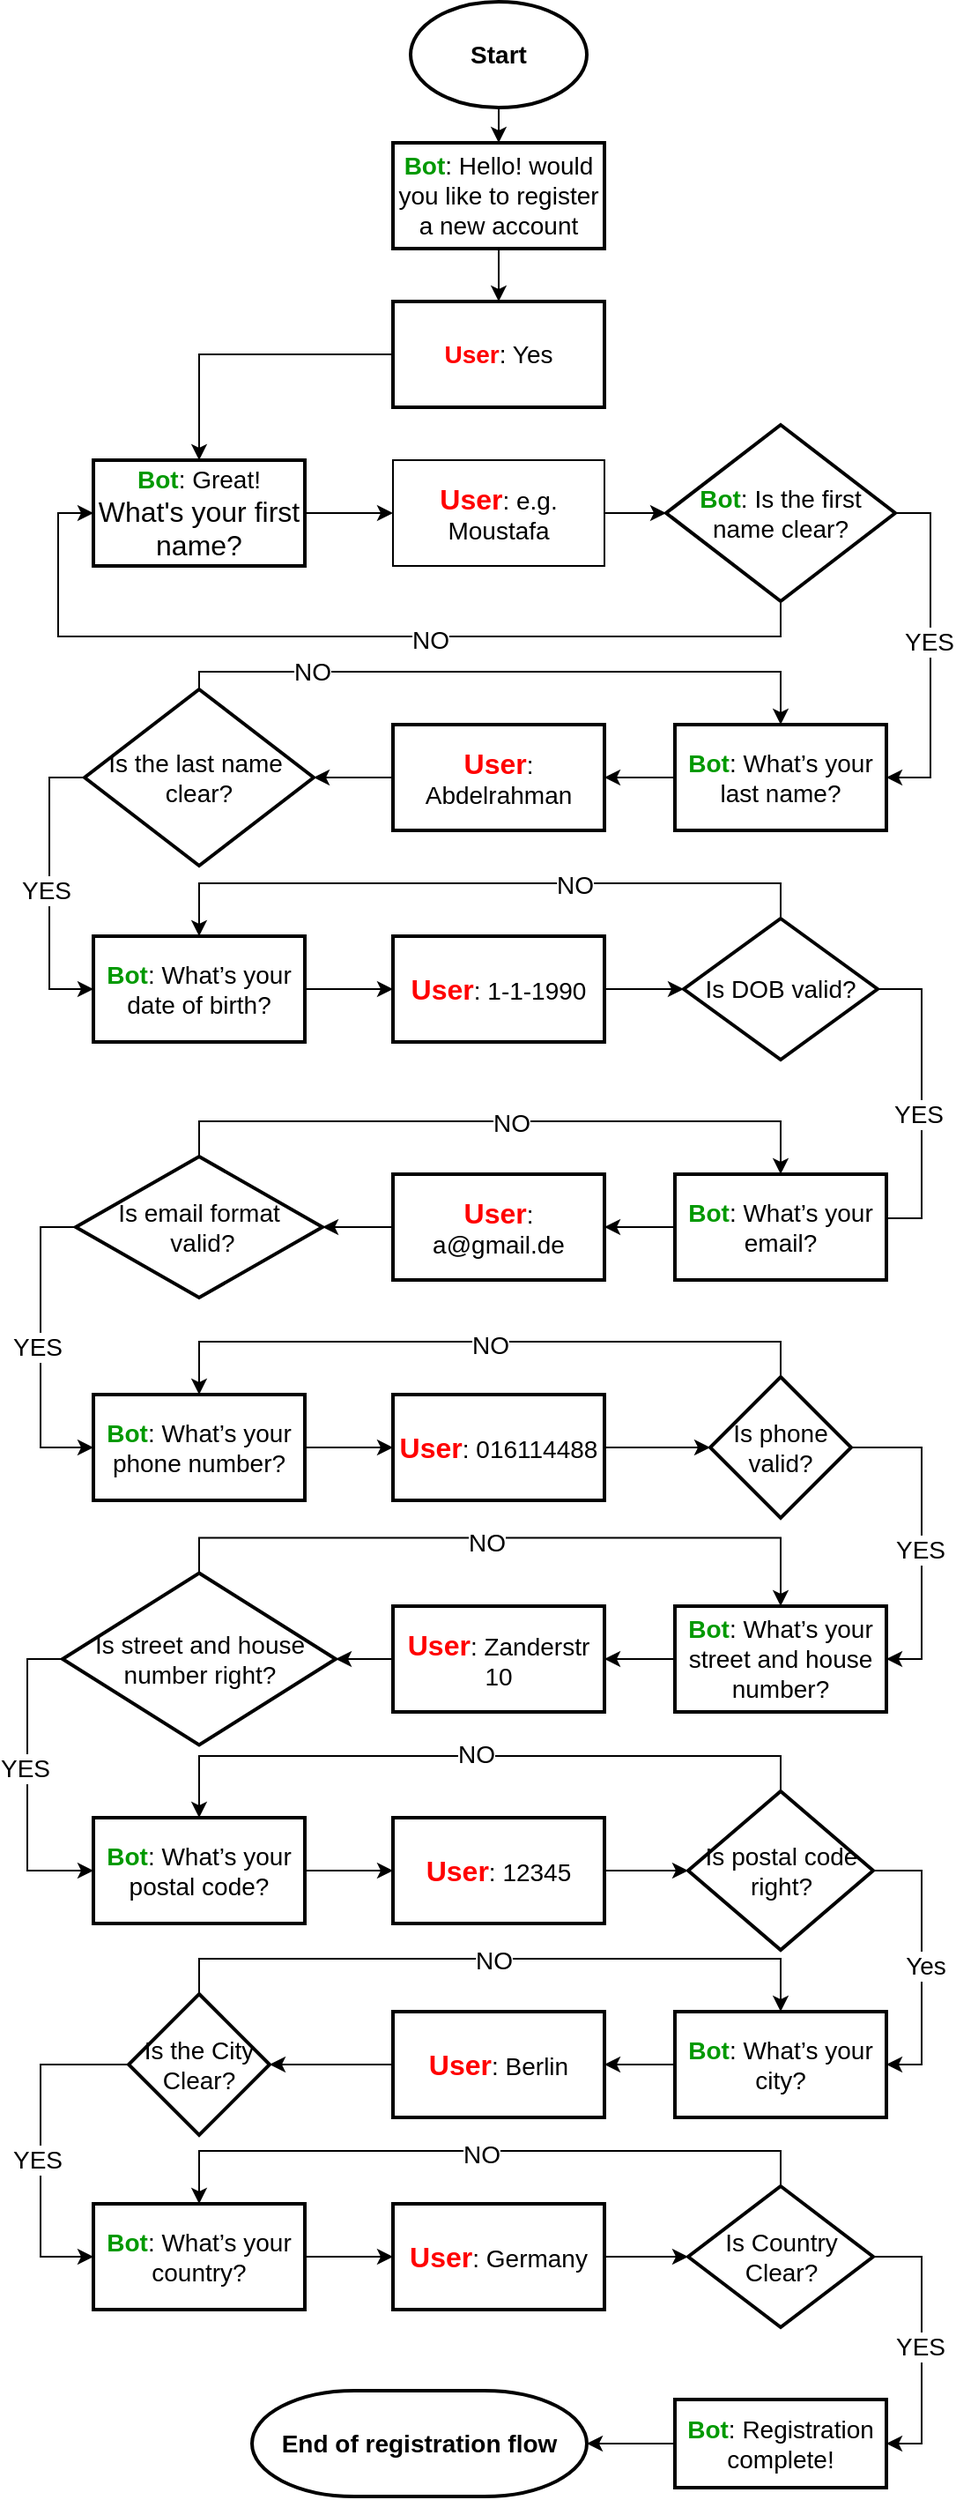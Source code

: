 <mxfile version="26.1.1">
  <diagram id="C5RBs43oDa-KdzZeNtuy" name="Page-1">
    <mxGraphModel dx="2261" dy="2005" grid="1" gridSize="10" guides="1" tooltips="1" connect="1" arrows="1" fold="1" page="1" pageScale="1" pageWidth="827" pageHeight="1169" math="0" shadow="0">
      <root>
        <mxCell id="WIyWlLk6GJQsqaUBKTNV-0" />
        <mxCell id="WIyWlLk6GJQsqaUBKTNV-1" parent="WIyWlLk6GJQsqaUBKTNV-0" />
        <mxCell id="Kp6rxMUCcgl-6s3tbfnN-2" value="" style="edgeStyle=orthogonalEdgeStyle;rounded=0;orthogonalLoop=1;jettySize=auto;html=1;" parent="WIyWlLk6GJQsqaUBKTNV-1" source="Kp6rxMUCcgl-6s3tbfnN-0" target="Kp6rxMUCcgl-6s3tbfnN-1" edge="1">
          <mxGeometry relative="1" as="geometry" />
        </mxCell>
        <mxCell id="Kp6rxMUCcgl-6s3tbfnN-0" value="&lt;font style=&quot;font-size: 14px;&quot;&gt;&lt;b&gt;Start&lt;/b&gt;&lt;/font&gt;" style="strokeWidth=2;html=1;shape=mxgraph.flowchart.start_1;whiteSpace=wrap;" parent="WIyWlLk6GJQsqaUBKTNV-1" vertex="1">
          <mxGeometry x="-180" y="-80" width="100" height="60" as="geometry" />
        </mxCell>
        <mxCell id="Kp6rxMUCcgl-6s3tbfnN-4" value="" style="edgeStyle=orthogonalEdgeStyle;rounded=0;orthogonalLoop=1;jettySize=auto;html=1;" parent="WIyWlLk6GJQsqaUBKTNV-1" source="Kp6rxMUCcgl-6s3tbfnN-1" target="Kp6rxMUCcgl-6s3tbfnN-3" edge="1">
          <mxGeometry relative="1" as="geometry" />
        </mxCell>
        <mxCell id="Kp6rxMUCcgl-6s3tbfnN-1" value="&lt;font style=&quot;font-size: 14px;&quot;&gt;&lt;b style=&quot;color: rgb(0, 153, 0);&quot;&gt;Bot&lt;/b&gt;: Hello! would you like to register a new account&lt;/font&gt;" style="whiteSpace=wrap;html=1;strokeWidth=2;" parent="WIyWlLk6GJQsqaUBKTNV-1" vertex="1">
          <mxGeometry x="-190" width="120" height="60" as="geometry" />
        </mxCell>
        <mxCell id="Kp6rxMUCcgl-6s3tbfnN-8" value="" style="edgeStyle=orthogonalEdgeStyle;rounded=0;orthogonalLoop=1;jettySize=auto;html=1;" parent="WIyWlLk6GJQsqaUBKTNV-1" source="Kp6rxMUCcgl-6s3tbfnN-3" target="Kp6rxMUCcgl-6s3tbfnN-7" edge="1">
          <mxGeometry relative="1" as="geometry" />
        </mxCell>
        <mxCell id="Kp6rxMUCcgl-6s3tbfnN-3" value="&lt;font style=&quot;font-size: 14px;&quot;&gt;&lt;b style=&quot;color: rgb(255, 0, 0);&quot;&gt;User&lt;/b&gt;: Yes&lt;/font&gt;" style="whiteSpace=wrap;html=1;strokeWidth=2;" parent="WIyWlLk6GJQsqaUBKTNV-1" vertex="1">
          <mxGeometry x="-190" y="90" width="120" height="60" as="geometry" />
        </mxCell>
        <mxCell id="Kp6rxMUCcgl-6s3tbfnN-82" style="edgeStyle=orthogonalEdgeStyle;rounded=0;orthogonalLoop=1;jettySize=auto;html=1;exitX=1;exitY=0.5;exitDx=0;exitDy=0;entryX=0;entryY=0.5;entryDx=0;entryDy=0;" parent="WIyWlLk6GJQsqaUBKTNV-1" source="Kp6rxMUCcgl-6s3tbfnN-7" target="Kp6rxMUCcgl-6s3tbfnN-81" edge="1">
          <mxGeometry relative="1" as="geometry" />
        </mxCell>
        <mxCell id="Kp6rxMUCcgl-6s3tbfnN-7" value="&lt;font style=&quot;font-size: 14px;&quot;&gt;&lt;b style=&quot;color: rgb(0, 153, 0);&quot;&gt;Bot&lt;/b&gt;: Great!&lt;/font&gt;&lt;div&gt;&lt;font size=&quot;3&quot;&gt;What&#39;s your first name?&lt;/font&gt;&lt;/div&gt;" style="whiteSpace=wrap;html=1;strokeWidth=2;" parent="WIyWlLk6GJQsqaUBKTNV-1" vertex="1">
          <mxGeometry x="-360" y="180" width="120" height="60" as="geometry" />
        </mxCell>
        <mxCell id="Kp6rxMUCcgl-6s3tbfnN-161" style="edgeStyle=orthogonalEdgeStyle;rounded=0;orthogonalLoop=1;jettySize=auto;html=1;exitX=1;exitY=0.5;exitDx=0;exitDy=0;entryX=1;entryY=0.5;entryDx=0;entryDy=0;" parent="WIyWlLk6GJQsqaUBKTNV-1" source="Kp6rxMUCcgl-6s3tbfnN-9" target="Kp6rxMUCcgl-6s3tbfnN-11" edge="1">
          <mxGeometry relative="1" as="geometry" />
        </mxCell>
        <mxCell id="Kp6rxMUCcgl-6s3tbfnN-162" value="&lt;font style=&quot;font-size: 14px;&quot;&gt;YES&lt;/font&gt;" style="edgeLabel;html=1;align=center;verticalAlign=middle;resizable=0;points=[];" parent="Kp6rxMUCcgl-6s3tbfnN-161" vertex="1" connectable="0">
          <mxGeometry x="-0.053" y="-1" relative="1" as="geometry">
            <mxPoint as="offset" />
          </mxGeometry>
        </mxCell>
        <mxCell id="Kp6rxMUCcgl-6s3tbfnN-166" style="edgeStyle=orthogonalEdgeStyle;rounded=0;orthogonalLoop=1;jettySize=auto;html=1;exitX=0.5;exitY=1;exitDx=0;exitDy=0;entryX=0;entryY=0.5;entryDx=0;entryDy=0;" parent="WIyWlLk6GJQsqaUBKTNV-1" source="Kp6rxMUCcgl-6s3tbfnN-9" target="Kp6rxMUCcgl-6s3tbfnN-7" edge="1">
          <mxGeometry relative="1" as="geometry">
            <Array as="points">
              <mxPoint x="30" y="280" />
              <mxPoint x="-380" y="280" />
              <mxPoint x="-380" y="210" />
            </Array>
          </mxGeometry>
        </mxCell>
        <mxCell id="Kp6rxMUCcgl-6s3tbfnN-167" value="&lt;font style=&quot;font-size: 14px;&quot;&gt;NO&lt;/font&gt;" style="edgeLabel;html=1;align=center;verticalAlign=middle;resizable=0;points=[];" parent="Kp6rxMUCcgl-6s3tbfnN-166" vertex="1" connectable="0">
          <mxGeometry x="-0.161" y="2" relative="1" as="geometry">
            <mxPoint x="-1" as="offset" />
          </mxGeometry>
        </mxCell>
        <mxCell id="Kp6rxMUCcgl-6s3tbfnN-9" value="&lt;font style=&quot;font-size: 14px;&quot;&gt;&lt;b style=&quot;color: rgb(0, 153, 0);&quot;&gt;Bot&lt;/b&gt;: Is the first name clear?&lt;/font&gt;" style="rhombus;whiteSpace=wrap;html=1;strokeWidth=2;" parent="WIyWlLk6GJQsqaUBKTNV-1" vertex="1">
          <mxGeometry x="-35" y="160" width="130" height="100" as="geometry" />
        </mxCell>
        <mxCell id="Kp6rxMUCcgl-6s3tbfnN-88" value="" style="edgeStyle=orthogonalEdgeStyle;rounded=0;orthogonalLoop=1;jettySize=auto;html=1;" parent="WIyWlLk6GJQsqaUBKTNV-1" source="Kp6rxMUCcgl-6s3tbfnN-11" target="Kp6rxMUCcgl-6s3tbfnN-87" edge="1">
          <mxGeometry relative="1" as="geometry" />
        </mxCell>
        <mxCell id="Kp6rxMUCcgl-6s3tbfnN-11" value="&lt;font style=&quot;font-size: 14px;&quot;&gt;&lt;b style=&quot;color: rgb(0, 153, 0);&quot;&gt;Bot&lt;/b&gt;: What’s your last name?&lt;/font&gt;" style="whiteSpace=wrap;html=1;strokeWidth=2;" parent="WIyWlLk6GJQsqaUBKTNV-1" vertex="1">
          <mxGeometry x="-30" y="330" width="120" height="60" as="geometry" />
        </mxCell>
        <mxCell id="Kp6rxMUCcgl-6s3tbfnN-168" style="edgeStyle=orthogonalEdgeStyle;rounded=0;orthogonalLoop=1;jettySize=auto;html=1;exitX=0.5;exitY=0;exitDx=0;exitDy=0;entryX=0.5;entryY=0;entryDx=0;entryDy=0;" parent="WIyWlLk6GJQsqaUBKTNV-1" source="Kp6rxMUCcgl-6s3tbfnN-18" target="Kp6rxMUCcgl-6s3tbfnN-11" edge="1">
          <mxGeometry relative="1" as="geometry">
            <Array as="points">
              <mxPoint x="-300" y="300" />
              <mxPoint x="30" y="300" />
            </Array>
          </mxGeometry>
        </mxCell>
        <mxCell id="Kp6rxMUCcgl-6s3tbfnN-170" value="&lt;font style=&quot;font-size: 14px;&quot;&gt;NO&lt;/font&gt;" style="edgeLabel;html=1;align=center;verticalAlign=middle;resizable=0;points=[];" parent="Kp6rxMUCcgl-6s3tbfnN-168" vertex="1" connectable="0">
          <mxGeometry x="-0.596" relative="1" as="geometry">
            <mxPoint x="-1" as="offset" />
          </mxGeometry>
        </mxCell>
        <mxCell id="Kp6rxMUCcgl-6s3tbfnN-174" style="edgeStyle=orthogonalEdgeStyle;rounded=0;orthogonalLoop=1;jettySize=auto;html=1;exitX=0;exitY=0.5;exitDx=0;exitDy=0;entryX=0;entryY=0.5;entryDx=0;entryDy=0;" parent="WIyWlLk6GJQsqaUBKTNV-1" source="Kp6rxMUCcgl-6s3tbfnN-18" target="Kp6rxMUCcgl-6s3tbfnN-22" edge="1">
          <mxGeometry relative="1" as="geometry" />
        </mxCell>
        <mxCell id="Kp6rxMUCcgl-6s3tbfnN-175" value="&lt;font style=&quot;font-size: 14px;&quot;&gt;YES&lt;/font&gt;" style="edgeLabel;html=1;align=center;verticalAlign=middle;resizable=0;points=[];" parent="Kp6rxMUCcgl-6s3tbfnN-174" vertex="1" connectable="0">
          <mxGeometry x="0.013" y="-2" relative="1" as="geometry">
            <mxPoint as="offset" />
          </mxGeometry>
        </mxCell>
        <mxCell id="Kp6rxMUCcgl-6s3tbfnN-18" value="&lt;font style=&quot;font-size: 14px;&quot;&gt;Is the last name&amp;nbsp;&lt;/font&gt;&lt;div&gt;&lt;font style=&quot;font-size: 14px;&quot;&gt;clear?&lt;/font&gt;&lt;/div&gt;" style="rhombus;whiteSpace=wrap;html=1;strokeWidth=2;" parent="WIyWlLk6GJQsqaUBKTNV-1" vertex="1">
          <mxGeometry x="-365" y="310" width="130" height="100" as="geometry" />
        </mxCell>
        <mxCell id="Kp6rxMUCcgl-6s3tbfnN-99" value="" style="edgeStyle=orthogonalEdgeStyle;rounded=0;orthogonalLoop=1;jettySize=auto;html=1;" parent="WIyWlLk6GJQsqaUBKTNV-1" source="Kp6rxMUCcgl-6s3tbfnN-22" target="Kp6rxMUCcgl-6s3tbfnN-98" edge="1">
          <mxGeometry relative="1" as="geometry" />
        </mxCell>
        <mxCell id="Kp6rxMUCcgl-6s3tbfnN-22" value="&lt;font style=&quot;font-size: 14px;&quot;&gt;&lt;b style=&quot;color: rgb(0, 153, 0);&quot;&gt;Bot&lt;/b&gt;: What’s your date of birth?&lt;/font&gt;" style="whiteSpace=wrap;html=1;strokeWidth=2;" parent="WIyWlLk6GJQsqaUBKTNV-1" vertex="1">
          <mxGeometry x="-360" y="450" width="120" height="60" as="geometry" />
        </mxCell>
        <mxCell id="Kp6rxMUCcgl-6s3tbfnN-172" style="edgeStyle=orthogonalEdgeStyle;rounded=0;orthogonalLoop=1;jettySize=auto;html=1;exitX=1;exitY=0.5;exitDx=0;exitDy=0;entryX=1;entryY=0.5;entryDx=0;entryDy=0;" parent="WIyWlLk6GJQsqaUBKTNV-1" source="Kp6rxMUCcgl-6s3tbfnN-26" target="Kp6rxMUCcgl-6s3tbfnN-30" edge="1">
          <mxGeometry relative="1" as="geometry">
            <Array as="points">
              <mxPoint x="110" y="480" />
              <mxPoint x="110" y="610" />
              <mxPoint x="30" y="610" />
              <mxPoint x="30" y="615" />
            </Array>
          </mxGeometry>
        </mxCell>
        <mxCell id="Kp6rxMUCcgl-6s3tbfnN-173" value="&lt;font style=&quot;font-size: 14px;&quot;&gt;YES&lt;/font&gt;" style="edgeLabel;html=1;align=center;verticalAlign=middle;resizable=0;points=[];" parent="Kp6rxMUCcgl-6s3tbfnN-172" vertex="1" connectable="0">
          <mxGeometry x="-0.024" y="-1" relative="1" as="geometry">
            <mxPoint x="-1" y="-51" as="offset" />
          </mxGeometry>
        </mxCell>
        <mxCell id="Kp6rxMUCcgl-6s3tbfnN-176" style="edgeStyle=orthogonalEdgeStyle;rounded=0;orthogonalLoop=1;jettySize=auto;html=1;exitX=0.5;exitY=0;exitDx=0;exitDy=0;entryX=0.5;entryY=0;entryDx=0;entryDy=0;" parent="WIyWlLk6GJQsqaUBKTNV-1" source="Kp6rxMUCcgl-6s3tbfnN-26" target="Kp6rxMUCcgl-6s3tbfnN-22" edge="1">
          <mxGeometry relative="1" as="geometry" />
        </mxCell>
        <mxCell id="Kp6rxMUCcgl-6s3tbfnN-177" value="&lt;font style=&quot;font-size: 14px;&quot;&gt;NO&lt;/font&gt;" style="edgeLabel;html=1;align=center;verticalAlign=middle;resizable=0;points=[];" parent="Kp6rxMUCcgl-6s3tbfnN-176" vertex="1" connectable="0">
          <mxGeometry x="-0.272" y="1" relative="1" as="geometry">
            <mxPoint x="1" as="offset" />
          </mxGeometry>
        </mxCell>
        <mxCell id="Kp6rxMUCcgl-6s3tbfnN-26" value="&lt;font style=&quot;font-size: 14px;&quot;&gt;Is DOB valid?&lt;/font&gt;" style="rhombus;whiteSpace=wrap;html=1;strokeWidth=2;" parent="WIyWlLk6GJQsqaUBKTNV-1" vertex="1">
          <mxGeometry x="-25" y="440" width="110" height="80" as="geometry" />
        </mxCell>
        <mxCell id="Kp6rxMUCcgl-6s3tbfnN-108" value="" style="edgeStyle=orthogonalEdgeStyle;rounded=0;orthogonalLoop=1;jettySize=auto;html=1;" parent="WIyWlLk6GJQsqaUBKTNV-1" source="Kp6rxMUCcgl-6s3tbfnN-30" target="Kp6rxMUCcgl-6s3tbfnN-107" edge="1">
          <mxGeometry relative="1" as="geometry" />
        </mxCell>
        <mxCell id="Kp6rxMUCcgl-6s3tbfnN-30" value="&lt;font style=&quot;font-size: 14px;&quot;&gt;&lt;b style=&quot;color: rgb(0, 153, 0);&quot;&gt;Bot&lt;/b&gt;: What’s your email?&lt;/font&gt;" style="whiteSpace=wrap;html=1;strokeWidth=2;" parent="WIyWlLk6GJQsqaUBKTNV-1" vertex="1">
          <mxGeometry x="-30" y="585" width="120" height="60" as="geometry" />
        </mxCell>
        <mxCell id="Kp6rxMUCcgl-6s3tbfnN-179" style="edgeStyle=orthogonalEdgeStyle;rounded=0;orthogonalLoop=1;jettySize=auto;html=1;exitX=0;exitY=0.5;exitDx=0;exitDy=0;entryX=0;entryY=0.5;entryDx=0;entryDy=0;" parent="WIyWlLk6GJQsqaUBKTNV-1" source="Kp6rxMUCcgl-6s3tbfnN-33" target="Kp6rxMUCcgl-6s3tbfnN-35" edge="1">
          <mxGeometry relative="1" as="geometry" />
        </mxCell>
        <mxCell id="Kp6rxMUCcgl-6s3tbfnN-180" value="&lt;font style=&quot;font-size: 14px;&quot;&gt;YES&lt;/font&gt;" style="edgeLabel;html=1;align=center;verticalAlign=middle;resizable=0;points=[];" parent="Kp6rxMUCcgl-6s3tbfnN-179" vertex="1" connectable="0">
          <mxGeometry x="-0.002" y="-2" relative="1" as="geometry">
            <mxPoint as="offset" />
          </mxGeometry>
        </mxCell>
        <mxCell id="Kp6rxMUCcgl-6s3tbfnN-182" style="edgeStyle=orthogonalEdgeStyle;rounded=0;orthogonalLoop=1;jettySize=auto;html=1;exitX=0.5;exitY=0;exitDx=0;exitDy=0;entryX=0.5;entryY=0;entryDx=0;entryDy=0;" parent="WIyWlLk6GJQsqaUBKTNV-1" source="Kp6rxMUCcgl-6s3tbfnN-33" target="Kp6rxMUCcgl-6s3tbfnN-30" edge="1">
          <mxGeometry relative="1" as="geometry" />
        </mxCell>
        <mxCell id="Kp6rxMUCcgl-6s3tbfnN-183" value="&lt;font style=&quot;font-size: 14px;&quot;&gt;NO&lt;/font&gt;" style="edgeLabel;html=1;align=center;verticalAlign=middle;resizable=0;points=[];" parent="Kp6rxMUCcgl-6s3tbfnN-182" vertex="1" connectable="0">
          <mxGeometry x="0.034" y="-1" relative="1" as="geometry">
            <mxPoint as="offset" />
          </mxGeometry>
        </mxCell>
        <mxCell id="Kp6rxMUCcgl-6s3tbfnN-33" value="&lt;font style=&quot;font-size: 14px;&quot;&gt;Is email format&lt;/font&gt;&lt;div&gt;&lt;font style=&quot;font-size: 14px;&quot;&gt;&amp;nbsp;valid?&lt;/font&gt;&lt;/div&gt;" style="rhombus;whiteSpace=wrap;html=1;strokeWidth=2;" parent="WIyWlLk6GJQsqaUBKTNV-1" vertex="1">
          <mxGeometry x="-370" y="575" width="140" height="80" as="geometry" />
        </mxCell>
        <mxCell id="Kp6rxMUCcgl-6s3tbfnN-122" value="" style="edgeStyle=orthogonalEdgeStyle;rounded=0;orthogonalLoop=1;jettySize=auto;html=1;" parent="WIyWlLk6GJQsqaUBKTNV-1" source="Kp6rxMUCcgl-6s3tbfnN-35" target="Kp6rxMUCcgl-6s3tbfnN-121" edge="1">
          <mxGeometry relative="1" as="geometry" />
        </mxCell>
        <mxCell id="Kp6rxMUCcgl-6s3tbfnN-35" value="&lt;font style=&quot;font-size: 14px;&quot;&gt;&lt;b style=&quot;color: rgb(0, 153, 0);&quot;&gt;Bot&lt;/b&gt;: What’s your phone number?&lt;/font&gt;" style="whiteSpace=wrap;html=1;strokeWidth=2;" parent="WIyWlLk6GJQsqaUBKTNV-1" vertex="1">
          <mxGeometry x="-360" y="710" width="120" height="60" as="geometry" />
        </mxCell>
        <mxCell id="Kp6rxMUCcgl-6s3tbfnN-185" style="edgeStyle=orthogonalEdgeStyle;rounded=0;orthogonalLoop=1;jettySize=auto;html=1;exitX=0.5;exitY=0;exitDx=0;exitDy=0;entryX=0.5;entryY=0;entryDx=0;entryDy=0;" parent="WIyWlLk6GJQsqaUBKTNV-1" source="Kp6rxMUCcgl-6s3tbfnN-40" target="Kp6rxMUCcgl-6s3tbfnN-35" edge="1">
          <mxGeometry relative="1" as="geometry" />
        </mxCell>
        <mxCell id="Kp6rxMUCcgl-6s3tbfnN-186" value="&lt;font style=&quot;font-size: 14px;&quot;&gt;NO&lt;/font&gt;" style="edgeLabel;html=1;align=center;verticalAlign=middle;resizable=0;points=[];" parent="Kp6rxMUCcgl-6s3tbfnN-185" vertex="1" connectable="0">
          <mxGeometry x="-0.019" y="2" relative="1" as="geometry">
            <mxPoint x="1" as="offset" />
          </mxGeometry>
        </mxCell>
        <mxCell id="Kp6rxMUCcgl-6s3tbfnN-187" style="edgeStyle=orthogonalEdgeStyle;rounded=0;orthogonalLoop=1;jettySize=auto;html=1;exitX=1;exitY=0.5;exitDx=0;exitDy=0;entryX=1;entryY=0.5;entryDx=0;entryDy=0;" parent="WIyWlLk6GJQsqaUBKTNV-1" source="Kp6rxMUCcgl-6s3tbfnN-40" target="Kp6rxMUCcgl-6s3tbfnN-42" edge="1">
          <mxGeometry relative="1" as="geometry" />
        </mxCell>
        <mxCell id="Kp6rxMUCcgl-6s3tbfnN-188" value="&lt;font style=&quot;font-size: 14px;&quot;&gt;YES&lt;/font&gt;" style="edgeLabel;html=1;align=center;verticalAlign=middle;resizable=0;points=[];" parent="Kp6rxMUCcgl-6s3tbfnN-187" vertex="1" connectable="0">
          <mxGeometry x="0.085" y="-1" relative="1" as="geometry">
            <mxPoint as="offset" />
          </mxGeometry>
        </mxCell>
        <mxCell id="Kp6rxMUCcgl-6s3tbfnN-40" value="&lt;font style=&quot;font-size: 14px;&quot;&gt;Is phone valid?&lt;/font&gt;" style="rhombus;whiteSpace=wrap;html=1;strokeWidth=2;" parent="WIyWlLk6GJQsqaUBKTNV-1" vertex="1">
          <mxGeometry x="-10" y="700" width="80" height="80" as="geometry" />
        </mxCell>
        <mxCell id="Kp6rxMUCcgl-6s3tbfnN-128" value="" style="edgeStyle=orthogonalEdgeStyle;rounded=0;orthogonalLoop=1;jettySize=auto;html=1;" parent="WIyWlLk6GJQsqaUBKTNV-1" source="Kp6rxMUCcgl-6s3tbfnN-42" target="Kp6rxMUCcgl-6s3tbfnN-127" edge="1">
          <mxGeometry relative="1" as="geometry" />
        </mxCell>
        <mxCell id="Kp6rxMUCcgl-6s3tbfnN-42" value="&lt;font style=&quot;font-size: 14px;&quot;&gt;&lt;b style=&quot;color: rgb(0, 153, 0);&quot;&gt;Bot&lt;/b&gt;: What’s your street and house number?&lt;/font&gt;" style="whiteSpace=wrap;html=1;strokeWidth=2;" parent="WIyWlLk6GJQsqaUBKTNV-1" vertex="1">
          <mxGeometry x="-30" y="830" width="120" height="60" as="geometry" />
        </mxCell>
        <mxCell id="Kp6rxMUCcgl-6s3tbfnN-190" style="edgeStyle=orthogonalEdgeStyle;rounded=0;orthogonalLoop=1;jettySize=auto;html=1;exitX=0.5;exitY=0;exitDx=0;exitDy=0;entryX=0.5;entryY=0;entryDx=0;entryDy=0;" parent="WIyWlLk6GJQsqaUBKTNV-1" source="Kp6rxMUCcgl-6s3tbfnN-49" target="Kp6rxMUCcgl-6s3tbfnN-42" edge="1">
          <mxGeometry relative="1" as="geometry" />
        </mxCell>
        <mxCell id="Kp6rxMUCcgl-6s3tbfnN-191" value="&lt;font style=&quot;font-size: 14px;&quot;&gt;NO&lt;/font&gt;" style="edgeLabel;html=1;align=center;verticalAlign=middle;resizable=0;points=[];" parent="Kp6rxMUCcgl-6s3tbfnN-190" vertex="1" connectable="0">
          <mxGeometry x="-0.062" y="-2" relative="1" as="geometry">
            <mxPoint as="offset" />
          </mxGeometry>
        </mxCell>
        <mxCell id="Kp6rxMUCcgl-6s3tbfnN-193" style="edgeStyle=orthogonalEdgeStyle;rounded=0;orthogonalLoop=1;jettySize=auto;html=1;exitX=0;exitY=0.5;exitDx=0;exitDy=0;entryX=0;entryY=0.5;entryDx=0;entryDy=0;" parent="WIyWlLk6GJQsqaUBKTNV-1" source="Kp6rxMUCcgl-6s3tbfnN-49" target="Kp6rxMUCcgl-6s3tbfnN-53" edge="1">
          <mxGeometry relative="1" as="geometry" />
        </mxCell>
        <mxCell id="Kp6rxMUCcgl-6s3tbfnN-194" value="&lt;font style=&quot;font-size: 14px;&quot;&gt;YES&lt;/font&gt;" style="edgeLabel;html=1;align=center;verticalAlign=middle;resizable=0;points=[];" parent="Kp6rxMUCcgl-6s3tbfnN-193" vertex="1" connectable="0">
          <mxGeometry x="-0.084" y="-2" relative="1" as="geometry">
            <mxPoint as="offset" />
          </mxGeometry>
        </mxCell>
        <mxCell id="Kp6rxMUCcgl-6s3tbfnN-49" value="&lt;font style=&quot;font-size: 14px;&quot;&gt;Is&amp;nbsp;street and house number right?&lt;/font&gt;" style="rhombus;whiteSpace=wrap;html=1;strokeWidth=2;" parent="WIyWlLk6GJQsqaUBKTNV-1" vertex="1">
          <mxGeometry x="-377.5" y="811.25" width="155" height="97.5" as="geometry" />
        </mxCell>
        <mxCell id="Kp6rxMUCcgl-6s3tbfnN-137" value="" style="edgeStyle=orthogonalEdgeStyle;rounded=0;orthogonalLoop=1;jettySize=auto;html=1;" parent="WIyWlLk6GJQsqaUBKTNV-1" source="Kp6rxMUCcgl-6s3tbfnN-53" target="Kp6rxMUCcgl-6s3tbfnN-136" edge="1">
          <mxGeometry relative="1" as="geometry" />
        </mxCell>
        <mxCell id="Kp6rxMUCcgl-6s3tbfnN-53" value="&lt;font style=&quot;font-size: 14px;&quot;&gt;&lt;b style=&quot;color: rgb(0, 153, 0);&quot;&gt;Bot&lt;/b&gt;: What’s your postal code?&lt;/font&gt;" style="whiteSpace=wrap;html=1;strokeWidth=2;" parent="WIyWlLk6GJQsqaUBKTNV-1" vertex="1">
          <mxGeometry x="-360" y="950" width="120" height="60" as="geometry" />
        </mxCell>
        <mxCell id="Kp6rxMUCcgl-6s3tbfnN-196" style="edgeStyle=orthogonalEdgeStyle;rounded=0;orthogonalLoop=1;jettySize=auto;html=1;exitX=1;exitY=0.5;exitDx=0;exitDy=0;entryX=1;entryY=0.5;entryDx=0;entryDy=0;" parent="WIyWlLk6GJQsqaUBKTNV-1" source="Kp6rxMUCcgl-6s3tbfnN-56" target="Kp6rxMUCcgl-6s3tbfnN-60" edge="1">
          <mxGeometry relative="1" as="geometry" />
        </mxCell>
        <mxCell id="Kp6rxMUCcgl-6s3tbfnN-197" value="&lt;font style=&quot;font-size: 14px;&quot;&gt;Yes&lt;/font&gt;" style="edgeLabel;html=1;align=center;verticalAlign=middle;resizable=0;points=[];" parent="Kp6rxMUCcgl-6s3tbfnN-196" vertex="1" connectable="0">
          <mxGeometry x="0.036" y="2" relative="1" as="geometry">
            <mxPoint as="offset" />
          </mxGeometry>
        </mxCell>
        <mxCell id="Kp6rxMUCcgl-6s3tbfnN-201" style="edgeStyle=orthogonalEdgeStyle;rounded=0;orthogonalLoop=1;jettySize=auto;html=1;exitX=0.5;exitY=0;exitDx=0;exitDy=0;entryX=0.5;entryY=0;entryDx=0;entryDy=0;" parent="WIyWlLk6GJQsqaUBKTNV-1" source="Kp6rxMUCcgl-6s3tbfnN-56" target="Kp6rxMUCcgl-6s3tbfnN-53" edge="1">
          <mxGeometry relative="1" as="geometry" />
        </mxCell>
        <mxCell id="Kp6rxMUCcgl-6s3tbfnN-202" value="&lt;font style=&quot;font-size: 14px;&quot;&gt;NO&lt;/font&gt;" style="edgeLabel;html=1;align=center;verticalAlign=middle;resizable=0;points=[];" parent="Kp6rxMUCcgl-6s3tbfnN-201" vertex="1" connectable="0">
          <mxGeometry x="-0.001" y="-1" relative="1" as="geometry">
            <mxPoint x="-1" as="offset" />
          </mxGeometry>
        </mxCell>
        <mxCell id="Kp6rxMUCcgl-6s3tbfnN-56" value="&lt;font style=&quot;font-size: 14px;&quot;&gt;Is postal code right?&lt;/font&gt;" style="rhombus;whiteSpace=wrap;html=1;strokeWidth=2;" parent="WIyWlLk6GJQsqaUBKTNV-1" vertex="1">
          <mxGeometry x="-22.5" y="935" width="105" height="90" as="geometry" />
        </mxCell>
        <mxCell id="Kp6rxMUCcgl-6s3tbfnN-146" value="" style="edgeStyle=orthogonalEdgeStyle;rounded=0;orthogonalLoop=1;jettySize=auto;html=1;" parent="WIyWlLk6GJQsqaUBKTNV-1" source="Kp6rxMUCcgl-6s3tbfnN-60" target="Kp6rxMUCcgl-6s3tbfnN-145" edge="1">
          <mxGeometry relative="1" as="geometry" />
        </mxCell>
        <mxCell id="Kp6rxMUCcgl-6s3tbfnN-60" value="&lt;font style=&quot;font-size: 14px;&quot;&gt;&lt;b style=&quot;color: rgb(0, 153, 0);&quot;&gt;Bot&lt;/b&gt;: What’s your city?&lt;/font&gt;" style="whiteSpace=wrap;html=1;strokeWidth=2;" parent="WIyWlLk6GJQsqaUBKTNV-1" vertex="1">
          <mxGeometry x="-30" y="1060" width="120" height="60" as="geometry" />
        </mxCell>
        <mxCell id="Kp6rxMUCcgl-6s3tbfnN-203" style="edgeStyle=orthogonalEdgeStyle;rounded=0;orthogonalLoop=1;jettySize=auto;html=1;exitX=0.5;exitY=0;exitDx=0;exitDy=0;entryX=0.5;entryY=0;entryDx=0;entryDy=0;" parent="WIyWlLk6GJQsqaUBKTNV-1" source="Kp6rxMUCcgl-6s3tbfnN-63" target="Kp6rxMUCcgl-6s3tbfnN-60" edge="1">
          <mxGeometry relative="1" as="geometry" />
        </mxCell>
        <mxCell id="Kp6rxMUCcgl-6s3tbfnN-204" value="&lt;font style=&quot;font-size: 14px;&quot;&gt;NO&lt;/font&gt;" style="edgeLabel;html=1;align=center;verticalAlign=middle;resizable=0;points=[];" parent="Kp6rxMUCcgl-6s3tbfnN-203" vertex="1" connectable="0">
          <mxGeometry x="-0.015" y="-1" relative="1" as="geometry">
            <mxPoint as="offset" />
          </mxGeometry>
        </mxCell>
        <mxCell id="Kp6rxMUCcgl-6s3tbfnN-205" style="edgeStyle=orthogonalEdgeStyle;rounded=0;orthogonalLoop=1;jettySize=auto;html=1;exitX=0;exitY=0.5;exitDx=0;exitDy=0;entryX=0;entryY=0.5;entryDx=0;entryDy=0;" parent="WIyWlLk6GJQsqaUBKTNV-1" source="Kp6rxMUCcgl-6s3tbfnN-63" target="Kp6rxMUCcgl-6s3tbfnN-65" edge="1">
          <mxGeometry relative="1" as="geometry">
            <Array as="points">
              <mxPoint x="-390" y="1090" />
              <mxPoint x="-390" y="1199" />
            </Array>
          </mxGeometry>
        </mxCell>
        <mxCell id="Kp6rxMUCcgl-6s3tbfnN-206" value="&lt;font style=&quot;font-size: 14px;&quot;&gt;YES&lt;/font&gt;" style="edgeLabel;html=1;align=center;verticalAlign=middle;resizable=0;points=[];" parent="Kp6rxMUCcgl-6s3tbfnN-205" vertex="1" connectable="0">
          <mxGeometry x="0.095" y="-2" relative="1" as="geometry">
            <mxPoint as="offset" />
          </mxGeometry>
        </mxCell>
        <mxCell id="Kp6rxMUCcgl-6s3tbfnN-63" value="&lt;font style=&quot;font-size: 14px;&quot;&gt;Is the City Clear?&lt;/font&gt;" style="rhombus;whiteSpace=wrap;html=1;strokeWidth=2;" parent="WIyWlLk6GJQsqaUBKTNV-1" vertex="1">
          <mxGeometry x="-340" y="1050" width="80" height="80" as="geometry" />
        </mxCell>
        <mxCell id="Kp6rxMUCcgl-6s3tbfnN-153" value="" style="edgeStyle=orthogonalEdgeStyle;rounded=0;orthogonalLoop=1;jettySize=auto;html=1;" parent="WIyWlLk6GJQsqaUBKTNV-1" source="Kp6rxMUCcgl-6s3tbfnN-65" target="Kp6rxMUCcgl-6s3tbfnN-152" edge="1">
          <mxGeometry relative="1" as="geometry" />
        </mxCell>
        <mxCell id="Kp6rxMUCcgl-6s3tbfnN-65" value="&lt;font style=&quot;font-size: 14px;&quot;&gt;&lt;b style=&quot;color: rgb(0, 153, 0);&quot;&gt;Bot&lt;/b&gt;: What’s your country?&lt;/font&gt;" style="whiteSpace=wrap;html=1;strokeWidth=2;" parent="WIyWlLk6GJQsqaUBKTNV-1" vertex="1">
          <mxGeometry x="-360" y="1169" width="120" height="60" as="geometry" />
        </mxCell>
        <mxCell id="Kp6rxMUCcgl-6s3tbfnN-207" style="edgeStyle=orthogonalEdgeStyle;rounded=0;orthogonalLoop=1;jettySize=auto;html=1;exitX=0.5;exitY=0;exitDx=0;exitDy=0;entryX=0.5;entryY=0;entryDx=0;entryDy=0;" parent="WIyWlLk6GJQsqaUBKTNV-1" source="Kp6rxMUCcgl-6s3tbfnN-71" target="Kp6rxMUCcgl-6s3tbfnN-65" edge="1">
          <mxGeometry relative="1" as="geometry" />
        </mxCell>
        <mxCell id="Kp6rxMUCcgl-6s3tbfnN-208" value="&lt;font style=&quot;font-size: 14px;&quot;&gt;NO&lt;/font&gt;" style="edgeLabel;html=1;align=center;verticalAlign=middle;resizable=0;points=[];" parent="Kp6rxMUCcgl-6s3tbfnN-207" vertex="1" connectable="0">
          <mxGeometry x="-0.006" y="2" relative="1" as="geometry">
            <mxPoint x="-1" as="offset" />
          </mxGeometry>
        </mxCell>
        <mxCell id="Kp6rxMUCcgl-6s3tbfnN-210" style="edgeStyle=orthogonalEdgeStyle;rounded=0;orthogonalLoop=1;jettySize=auto;html=1;exitX=1;exitY=0.5;exitDx=0;exitDy=0;entryX=1;entryY=0.5;entryDx=0;entryDy=0;" parent="WIyWlLk6GJQsqaUBKTNV-1" source="Kp6rxMUCcgl-6s3tbfnN-71" target="Kp6rxMUCcgl-6s3tbfnN-76" edge="1">
          <mxGeometry relative="1" as="geometry" />
        </mxCell>
        <mxCell id="Kp6rxMUCcgl-6s3tbfnN-211" value="&lt;font style=&quot;font-size: 14px;&quot;&gt;YES&lt;/font&gt;" style="edgeLabel;html=1;align=center;verticalAlign=middle;resizable=0;points=[];" parent="Kp6rxMUCcgl-6s3tbfnN-210" vertex="1" connectable="0">
          <mxGeometry x="0.014" y="-1" relative="1" as="geometry">
            <mxPoint as="offset" />
          </mxGeometry>
        </mxCell>
        <mxCell id="Kp6rxMUCcgl-6s3tbfnN-71" value="&lt;font style=&quot;font-size: 14px;&quot;&gt;Is Country Clear?&lt;/font&gt;" style="rhombus;whiteSpace=wrap;html=1;strokeWidth=2;" parent="WIyWlLk6GJQsqaUBKTNV-1" vertex="1">
          <mxGeometry x="-22.5" y="1159" width="105" height="80" as="geometry" />
        </mxCell>
        <mxCell id="Kp6rxMUCcgl-6s3tbfnN-76" value="&lt;font style=&quot;font-size: 14px;&quot;&gt;&lt;b style=&quot;color: rgb(0, 153, 0);&quot;&gt;Bot&lt;/b&gt;: Registration complete!&lt;/font&gt;" style="whiteSpace=wrap;html=1;strokeWidth=2;" parent="WIyWlLk6GJQsqaUBKTNV-1" vertex="1">
          <mxGeometry x="-30" y="1280" width="120" height="50" as="geometry" />
        </mxCell>
        <mxCell id="Kp6rxMUCcgl-6s3tbfnN-79" value="&lt;b style=&quot;font-size: 14px;&quot;&gt;End of registration flow&lt;/b&gt;" style="strokeWidth=2;html=1;shape=mxgraph.flowchart.terminator;whiteSpace=wrap;" parent="WIyWlLk6GJQsqaUBKTNV-1" vertex="1">
          <mxGeometry x="-270" y="1275" width="190" height="60" as="geometry" />
        </mxCell>
        <mxCell id="Kp6rxMUCcgl-6s3tbfnN-163" style="edgeStyle=orthogonalEdgeStyle;rounded=0;orthogonalLoop=1;jettySize=auto;html=1;exitX=1;exitY=0.5;exitDx=0;exitDy=0;entryX=0;entryY=0.5;entryDx=0;entryDy=0;" parent="WIyWlLk6GJQsqaUBKTNV-1" source="Kp6rxMUCcgl-6s3tbfnN-81" target="Kp6rxMUCcgl-6s3tbfnN-9" edge="1">
          <mxGeometry relative="1" as="geometry" />
        </mxCell>
        <mxCell id="Kp6rxMUCcgl-6s3tbfnN-81" value="&lt;font style=&quot;font-size: 14px;&quot;&gt;&lt;b style=&quot;color: rgb(255, 0, 0); font-size: medium;&quot;&gt;User&lt;/b&gt;: e.g. Moustafa&lt;/font&gt;" style="rounded=0;whiteSpace=wrap;html=1;" parent="WIyWlLk6GJQsqaUBKTNV-1" vertex="1">
          <mxGeometry x="-190" y="180" width="120" height="60" as="geometry" />
        </mxCell>
        <mxCell id="Kp6rxMUCcgl-6s3tbfnN-93" style="edgeStyle=orthogonalEdgeStyle;rounded=0;orthogonalLoop=1;jettySize=auto;html=1;exitX=0;exitY=0.5;exitDx=0;exitDy=0;entryX=1;entryY=0.5;entryDx=0;entryDy=0;" parent="WIyWlLk6GJQsqaUBKTNV-1" source="Kp6rxMUCcgl-6s3tbfnN-87" target="Kp6rxMUCcgl-6s3tbfnN-18" edge="1">
          <mxGeometry relative="1" as="geometry" />
        </mxCell>
        <mxCell id="Kp6rxMUCcgl-6s3tbfnN-87" value="&lt;font style=&quot;font-size: 14px;&quot;&gt;&lt;b style=&quot;color: rgb(255, 0, 0); font-size: medium;&quot;&gt;User&lt;/b&gt;: Abdelrahman&lt;/font&gt;" style="whiteSpace=wrap;html=1;strokeWidth=2;" parent="WIyWlLk6GJQsqaUBKTNV-1" vertex="1">
          <mxGeometry x="-190" y="330" width="120" height="60" as="geometry" />
        </mxCell>
        <mxCell id="Kp6rxMUCcgl-6s3tbfnN-171" style="edgeStyle=orthogonalEdgeStyle;rounded=0;orthogonalLoop=1;jettySize=auto;html=1;exitX=1;exitY=0.5;exitDx=0;exitDy=0;entryX=0;entryY=0.5;entryDx=0;entryDy=0;" parent="WIyWlLk6GJQsqaUBKTNV-1" source="Kp6rxMUCcgl-6s3tbfnN-98" target="Kp6rxMUCcgl-6s3tbfnN-26" edge="1">
          <mxGeometry relative="1" as="geometry" />
        </mxCell>
        <mxCell id="Kp6rxMUCcgl-6s3tbfnN-98" value="&lt;font style=&quot;font-size: 14px;&quot;&gt;&lt;b style=&quot;color: rgb(255, 0, 0); font-size: medium;&quot;&gt;User&lt;/b&gt;: 1-1-1990&lt;/font&gt;" style="whiteSpace=wrap;html=1;strokeWidth=2;" parent="WIyWlLk6GJQsqaUBKTNV-1" vertex="1">
          <mxGeometry x="-190" y="450" width="120" height="60" as="geometry" />
        </mxCell>
        <mxCell id="Kp6rxMUCcgl-6s3tbfnN-181" style="edgeStyle=orthogonalEdgeStyle;rounded=0;orthogonalLoop=1;jettySize=auto;html=1;exitX=0;exitY=0.5;exitDx=0;exitDy=0;entryX=1;entryY=0.5;entryDx=0;entryDy=0;" parent="WIyWlLk6GJQsqaUBKTNV-1" source="Kp6rxMUCcgl-6s3tbfnN-107" target="Kp6rxMUCcgl-6s3tbfnN-33" edge="1">
          <mxGeometry relative="1" as="geometry" />
        </mxCell>
        <mxCell id="Kp6rxMUCcgl-6s3tbfnN-107" value="&lt;font style=&quot;font-size: 14px;&quot;&gt;&lt;b style=&quot;color: rgb(255, 0, 0); font-size: medium;&quot;&gt;User&lt;/b&gt;: a@gmail.de&lt;/font&gt;" style="whiteSpace=wrap;html=1;strokeWidth=2;" parent="WIyWlLk6GJQsqaUBKTNV-1" vertex="1">
          <mxGeometry x="-190" y="585" width="120" height="60" as="geometry" />
        </mxCell>
        <mxCell id="Kp6rxMUCcgl-6s3tbfnN-184" style="edgeStyle=orthogonalEdgeStyle;rounded=0;orthogonalLoop=1;jettySize=auto;html=1;exitX=1;exitY=0.5;exitDx=0;exitDy=0;entryX=0;entryY=0.5;entryDx=0;entryDy=0;" parent="WIyWlLk6GJQsqaUBKTNV-1" source="Kp6rxMUCcgl-6s3tbfnN-121" target="Kp6rxMUCcgl-6s3tbfnN-40" edge="1">
          <mxGeometry relative="1" as="geometry" />
        </mxCell>
        <mxCell id="Kp6rxMUCcgl-6s3tbfnN-121" value="&lt;font style=&quot;font-size: 14px;&quot;&gt;&lt;b style=&quot;color: rgb(255, 0, 0); font-size: medium;&quot;&gt;User&lt;/b&gt;: 016114488&lt;/font&gt;" style="whiteSpace=wrap;html=1;strokeWidth=2;" parent="WIyWlLk6GJQsqaUBKTNV-1" vertex="1">
          <mxGeometry x="-190" y="710" width="120" height="60" as="geometry" />
        </mxCell>
        <mxCell id="Kp6rxMUCcgl-6s3tbfnN-189" style="edgeStyle=orthogonalEdgeStyle;rounded=0;orthogonalLoop=1;jettySize=auto;html=1;exitX=0;exitY=0.5;exitDx=0;exitDy=0;entryX=1;entryY=0.5;entryDx=0;entryDy=0;" parent="WIyWlLk6GJQsqaUBKTNV-1" source="Kp6rxMUCcgl-6s3tbfnN-127" target="Kp6rxMUCcgl-6s3tbfnN-49" edge="1">
          <mxGeometry relative="1" as="geometry" />
        </mxCell>
        <mxCell id="Kp6rxMUCcgl-6s3tbfnN-127" value="&lt;font style=&quot;font-size: 14px;&quot;&gt;&lt;b style=&quot;color: rgb(255, 0, 0); font-size: medium;&quot;&gt;User&lt;/b&gt;: Zanderstr 10&lt;/font&gt;" style="whiteSpace=wrap;html=1;strokeWidth=2;" parent="WIyWlLk6GJQsqaUBKTNV-1" vertex="1">
          <mxGeometry x="-190" y="830" width="120" height="60" as="geometry" />
        </mxCell>
        <mxCell id="Kp6rxMUCcgl-6s3tbfnN-195" style="edgeStyle=orthogonalEdgeStyle;rounded=0;orthogonalLoop=1;jettySize=auto;html=1;exitX=1;exitY=0.5;exitDx=0;exitDy=0;entryX=0;entryY=0.5;entryDx=0;entryDy=0;" parent="WIyWlLk6GJQsqaUBKTNV-1" source="Kp6rxMUCcgl-6s3tbfnN-136" target="Kp6rxMUCcgl-6s3tbfnN-56" edge="1">
          <mxGeometry relative="1" as="geometry" />
        </mxCell>
        <mxCell id="Kp6rxMUCcgl-6s3tbfnN-136" value="&lt;font style=&quot;font-size: 14px;&quot;&gt;&lt;b style=&quot;color: rgb(255, 0, 0); font-size: medium;&quot;&gt;User&lt;/b&gt;: 12345&lt;/font&gt;" style="whiteSpace=wrap;html=1;strokeWidth=2;" parent="WIyWlLk6GJQsqaUBKTNV-1" vertex="1">
          <mxGeometry x="-190" y="950" width="120" height="60" as="geometry" />
        </mxCell>
        <mxCell id="Kp6rxMUCcgl-6s3tbfnN-200" style="edgeStyle=orthogonalEdgeStyle;rounded=0;orthogonalLoop=1;jettySize=auto;html=1;exitX=0;exitY=0.5;exitDx=0;exitDy=0;entryX=1;entryY=0.5;entryDx=0;entryDy=0;" parent="WIyWlLk6GJQsqaUBKTNV-1" source="Kp6rxMUCcgl-6s3tbfnN-145" target="Kp6rxMUCcgl-6s3tbfnN-63" edge="1">
          <mxGeometry relative="1" as="geometry" />
        </mxCell>
        <mxCell id="Kp6rxMUCcgl-6s3tbfnN-145" value="&lt;font style=&quot;font-size: 14px;&quot;&gt;&lt;b style=&quot;color: rgb(255, 0, 0); font-size: medium;&quot;&gt;User&lt;/b&gt;: Berlin&lt;/font&gt;" style="whiteSpace=wrap;html=1;strokeWidth=2;" parent="WIyWlLk6GJQsqaUBKTNV-1" vertex="1">
          <mxGeometry x="-190" y="1060" width="120" height="60" as="geometry" />
        </mxCell>
        <mxCell id="Kp6rxMUCcgl-6s3tbfnN-209" style="edgeStyle=orthogonalEdgeStyle;rounded=0;orthogonalLoop=1;jettySize=auto;html=1;exitX=1;exitY=0.5;exitDx=0;exitDy=0;entryX=0;entryY=0.5;entryDx=0;entryDy=0;" parent="WIyWlLk6GJQsqaUBKTNV-1" source="Kp6rxMUCcgl-6s3tbfnN-152" target="Kp6rxMUCcgl-6s3tbfnN-71" edge="1">
          <mxGeometry relative="1" as="geometry" />
        </mxCell>
        <mxCell id="Kp6rxMUCcgl-6s3tbfnN-152" value="&lt;font style=&quot;font-size: 14px;&quot;&gt;&lt;b style=&quot;color: rgb(255, 0, 0); font-size: medium;&quot;&gt;User&lt;/b&gt;: Germany&lt;/font&gt;" style="whiteSpace=wrap;html=1;strokeWidth=2;" parent="WIyWlLk6GJQsqaUBKTNV-1" vertex="1">
          <mxGeometry x="-190" y="1169" width="120" height="60" as="geometry" />
        </mxCell>
        <mxCell id="Kp6rxMUCcgl-6s3tbfnN-212" style="edgeStyle=orthogonalEdgeStyle;rounded=0;orthogonalLoop=1;jettySize=auto;html=1;exitX=0;exitY=0.5;exitDx=0;exitDy=0;entryX=1;entryY=0.5;entryDx=0;entryDy=0;entryPerimeter=0;" parent="WIyWlLk6GJQsqaUBKTNV-1" source="Kp6rxMUCcgl-6s3tbfnN-76" target="Kp6rxMUCcgl-6s3tbfnN-79" edge="1">
          <mxGeometry relative="1" as="geometry" />
        </mxCell>
      </root>
    </mxGraphModel>
  </diagram>
</mxfile>
